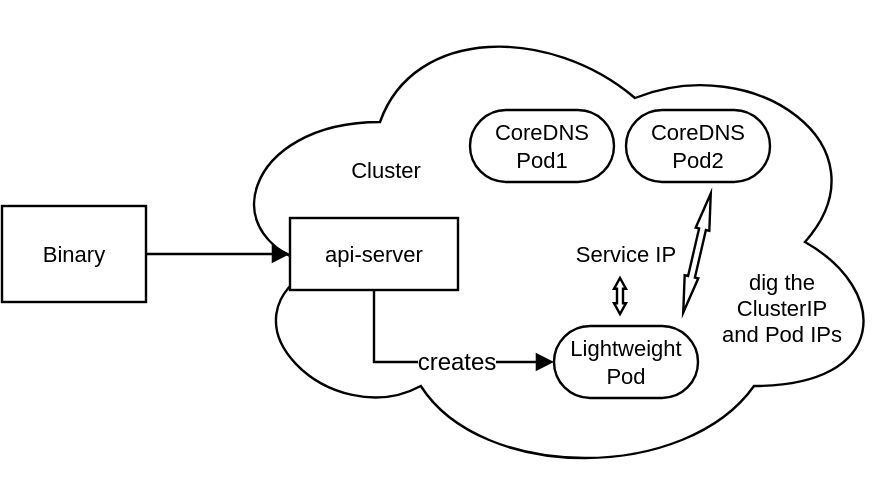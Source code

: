 <mxfile version="12.7.9" type="github">
  <diagram id="prtHgNgQTEPvFCAcTncT" name="Page-1">
    <mxGraphModel dx="980" dy="558" grid="1" gridSize="10" guides="1" tooltips="1" connect="1" arrows="1" fold="1" page="1" pageScale="1" pageWidth="827" pageHeight="1169" math="0" shadow="0">
      <root>
        <mxCell id="0" />
        <mxCell id="1" parent="0" />
        <mxCell id="wuPDPI4p4FArpflH-Ycf-1" value="Binary" style="html=1;whiteSpace=wrap;;fontSize=11;fontColor=#000000;spacing=5;strokeOpacity=100;strokeWidth=1.2;" vertex="1" parent="1">
          <mxGeometry x="156" y="132" width="72" height="48" as="geometry" />
        </mxCell>
        <mxCell id="wuPDPI4p4FArpflH-Ycf-2" value="" style="html=1;whiteSpace=wrap;ellipse;shape=cloud;fontSize=11;spacing=5;strokeOpacity=100;strokeWidth=1.2;" vertex="1" parent="1">
          <mxGeometry x="260" y="30" width="340" height="240" as="geometry" />
        </mxCell>
        <mxCell id="wuPDPI4p4FArpflH-Ycf-3" value="api-server" style="html=1;whiteSpace=wrap;;fontSize=11;fontColor=#000000;spacing=5;strokeOpacity=100;strokeWidth=1.2;" vertex="1" parent="1">
          <mxGeometry x="300" y="138" width="84" height="36" as="geometry" />
        </mxCell>
        <mxCell id="wuPDPI4p4FArpflH-Ycf-4" value="Cluster" style="html=1;whiteSpace=wrap;;fontSize=11;fontColor=#000000;spacing=5;strokeOpacity=0;fillOpacity=0;fillColor=#ffffff;strokeWidth=1.2;" vertex="1" parent="1">
          <mxGeometry x="276" y="96" width="144" height="36" as="geometry" />
        </mxCell>
        <mxCell id="wuPDPI4p4FArpflH-Ycf-5" value="" style="html=1;jettySize=18;fontSize=11;strokeOpacity=100;strokeWidth=1.2;rounded=1;arcSize=0;edgeStyle=orthogonalEdgeStyle;startArrow=none;;endArrow=block;endFill=1;;exitX=1.008;exitY=0.5;exitPerimeter=1;entryX=-0.007;entryY=0.5;entryPerimeter=1;" edge="1" parent="1" source="wuPDPI4p4FArpflH-Ycf-1" target="wuPDPI4p4FArpflH-Ycf-3">
          <mxGeometry width="100" height="100" relative="1" as="geometry" />
        </mxCell>
        <mxCell id="wuPDPI4p4FArpflH-Ycf-6" value="Lightweight Pod" style="html=1;whiteSpace=wrap;rounded=1;arcSize=50;fontSize=11;fontColor=#000000;spacing=5;strokeOpacity=100;strokeWidth=1.2;" vertex="1" parent="1">
          <mxGeometry x="432" y="192" width="72" height="36" as="geometry" />
        </mxCell>
        <mxCell id="wuPDPI4p4FArpflH-Ycf-7" value="CoreDNS Pod2" style="html=1;whiteSpace=wrap;rounded=1;arcSize=50;fontSize=11;fontColor=#000000;spacing=5;strokeOpacity=100;strokeWidth=1.2;" vertex="1" parent="1">
          <mxGeometry x="468" y="84" width="72" height="36" as="geometry" />
        </mxCell>
        <mxCell id="wuPDPI4p4FArpflH-Ycf-8" value="CoreDNS Pod1" style="html=1;whiteSpace=wrap;rounded=1;arcSize=50;fontSize=11;fontColor=#000000;spacing=5;strokeOpacity=100;strokeWidth=1.2;" vertex="1" parent="1">
          <mxGeometry x="390" y="84" width="72" height="36" as="geometry" />
        </mxCell>
        <mxCell id="wuPDPI4p4FArpflH-Ycf-9" value="" style="html=1;jettySize=18;fontSize=11;strokeOpacity=100;strokeWidth=1.2;rounded=1;arcSize=0;edgeStyle=orthogonalEdgeStyle;startArrow=none;;endArrow=block;endFill=1;;exitX=0.5;exitY=1.017;exitPerimeter=1;entryX=-0.008;entryY=0.5;entryPerimeter=1;" edge="1" parent="1" source="wuPDPI4p4FArpflH-Ycf-3" target="wuPDPI4p4FArpflH-Ycf-6">
          <mxGeometry width="100" height="100" relative="1" as="geometry" />
        </mxCell>
        <mxCell id="wuPDPI4p4FArpflH-Ycf-10" value="creates " style="text;html=1;resizable=0;labelBackgroundColor=#ffffff;align=center;verticalAlign=middle;" vertex="1" parent="wuPDPI4p4FArpflH-Ycf-9">
          <mxGeometry x="0.22" relative="1" as="geometry" />
        </mxCell>
        <mxCell id="wuPDPI4p4FArpflH-Ycf-11" value="Service IP" style="html=1;whiteSpace=wrap;;fontSize=11;fontColor=#000000;spacing=5;strokeOpacity=0;fillOpacity=0;fillColor=#ffffff;strokeWidth=1.2;" vertex="1" parent="1">
          <mxGeometry x="396" y="144" width="144" height="24" as="geometry" />
        </mxCell>
        <mxCell id="wuPDPI4p4FArpflH-Ycf-12" value="" style="html=1;whiteSpace=wrap;shape=doubleArrow;arrowWidth=0.5;arrowSize=0.3;fontSize=11;spacing=5;strokeOpacity=100;rotation=90;strokeWidth=1.2;" vertex="1" parent="1">
          <mxGeometry x="456" y="174" width="18" height="6" as="geometry" />
        </mxCell>
        <mxCell id="wuPDPI4p4FArpflH-Ycf-13" value="" style="html=1;whiteSpace=wrap;shape=doubleArrow;arrowWidth=0.5;arrowSize=0.3;fontSize=11;spacing=5;strokeOpacity=100;rotation=-256.961;strokeWidth=1.2;" vertex="1" parent="1">
          <mxGeometry x="473" y="152" width="61" height="7" as="geometry" />
        </mxCell>
        <mxCell id="wuPDPI4p4FArpflH-Ycf-14" value="dig the ClusterIP and Pod IPs" style="html=1;whiteSpace=wrap;;fontSize=11;fontColor=#000000;spacing=5;strokeOpacity=0;fillOpacity=0;fillColor=#ffffff;strokeWidth=1.2;" vertex="1" parent="1">
          <mxGeometry x="510" y="159" width="72" height="48" as="geometry" />
        </mxCell>
      </root>
    </mxGraphModel>
  </diagram>
</mxfile>
